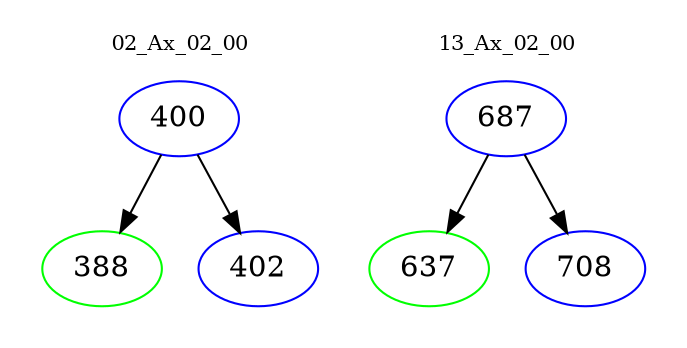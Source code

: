 digraph{
subgraph cluster_0 {
color = white
label = "02_Ax_02_00";
fontsize=10;
T0_400 [label="400", color="blue"]
T0_400 -> T0_388 [color="black"]
T0_388 [label="388", color="green"]
T0_400 -> T0_402 [color="black"]
T0_402 [label="402", color="blue"]
}
subgraph cluster_1 {
color = white
label = "13_Ax_02_00";
fontsize=10;
T1_687 [label="687", color="blue"]
T1_687 -> T1_637 [color="black"]
T1_637 [label="637", color="green"]
T1_687 -> T1_708 [color="black"]
T1_708 [label="708", color="blue"]
}
}
